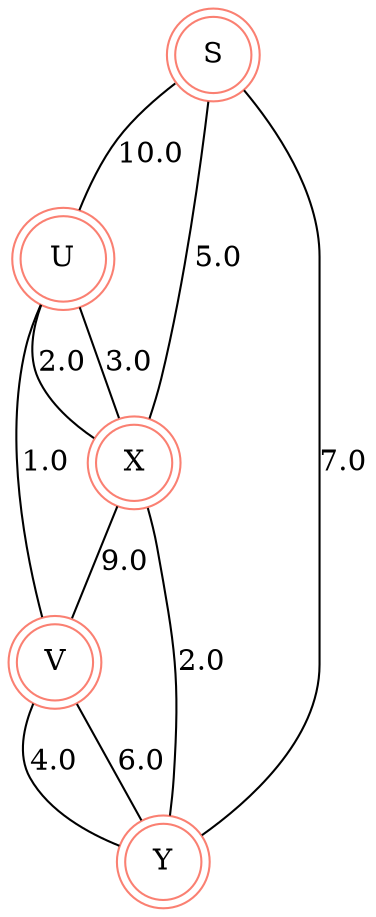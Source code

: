 graph G {
node [color=salmon shape=circle height=0.0 width=0.0 peripheries=2];
1 [label="S"]
2 [label="U"]
3 [label="V"]
4 [label="X"]
5 [label="Y"]
1 -- 2[arrowhead=normal label="10.0"]
2 -- 3[arrowhead=normal label="1.0"]
3 -- 5[arrowhead=normal label="4.0"]
5 -- 1[arrowhead=normal label="7.0"]
1 -- 4[arrowhead=normal label="5.0"]
4 -- 3[arrowhead=normal label="9.0"]
4 -- 5[arrowhead=normal label="2.0"]
4 -- 2[arrowhead=normal label="3.0"]
2 -- 4[arrowhead=normal label="2.0"]
5 -- 3[arrowhead=normal label="6.0"]
}